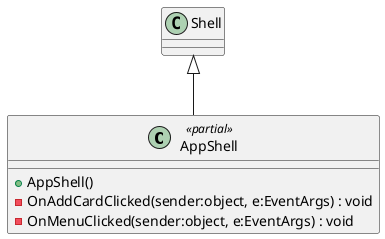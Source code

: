 @startuml
class AppShell <<partial>> {
    + AppShell()
    - OnAddCardClicked(sender:object, e:EventArgs) : void
    - OnMenuClicked(sender:object, e:EventArgs) : void
}
Shell <|-- AppShell
@enduml
